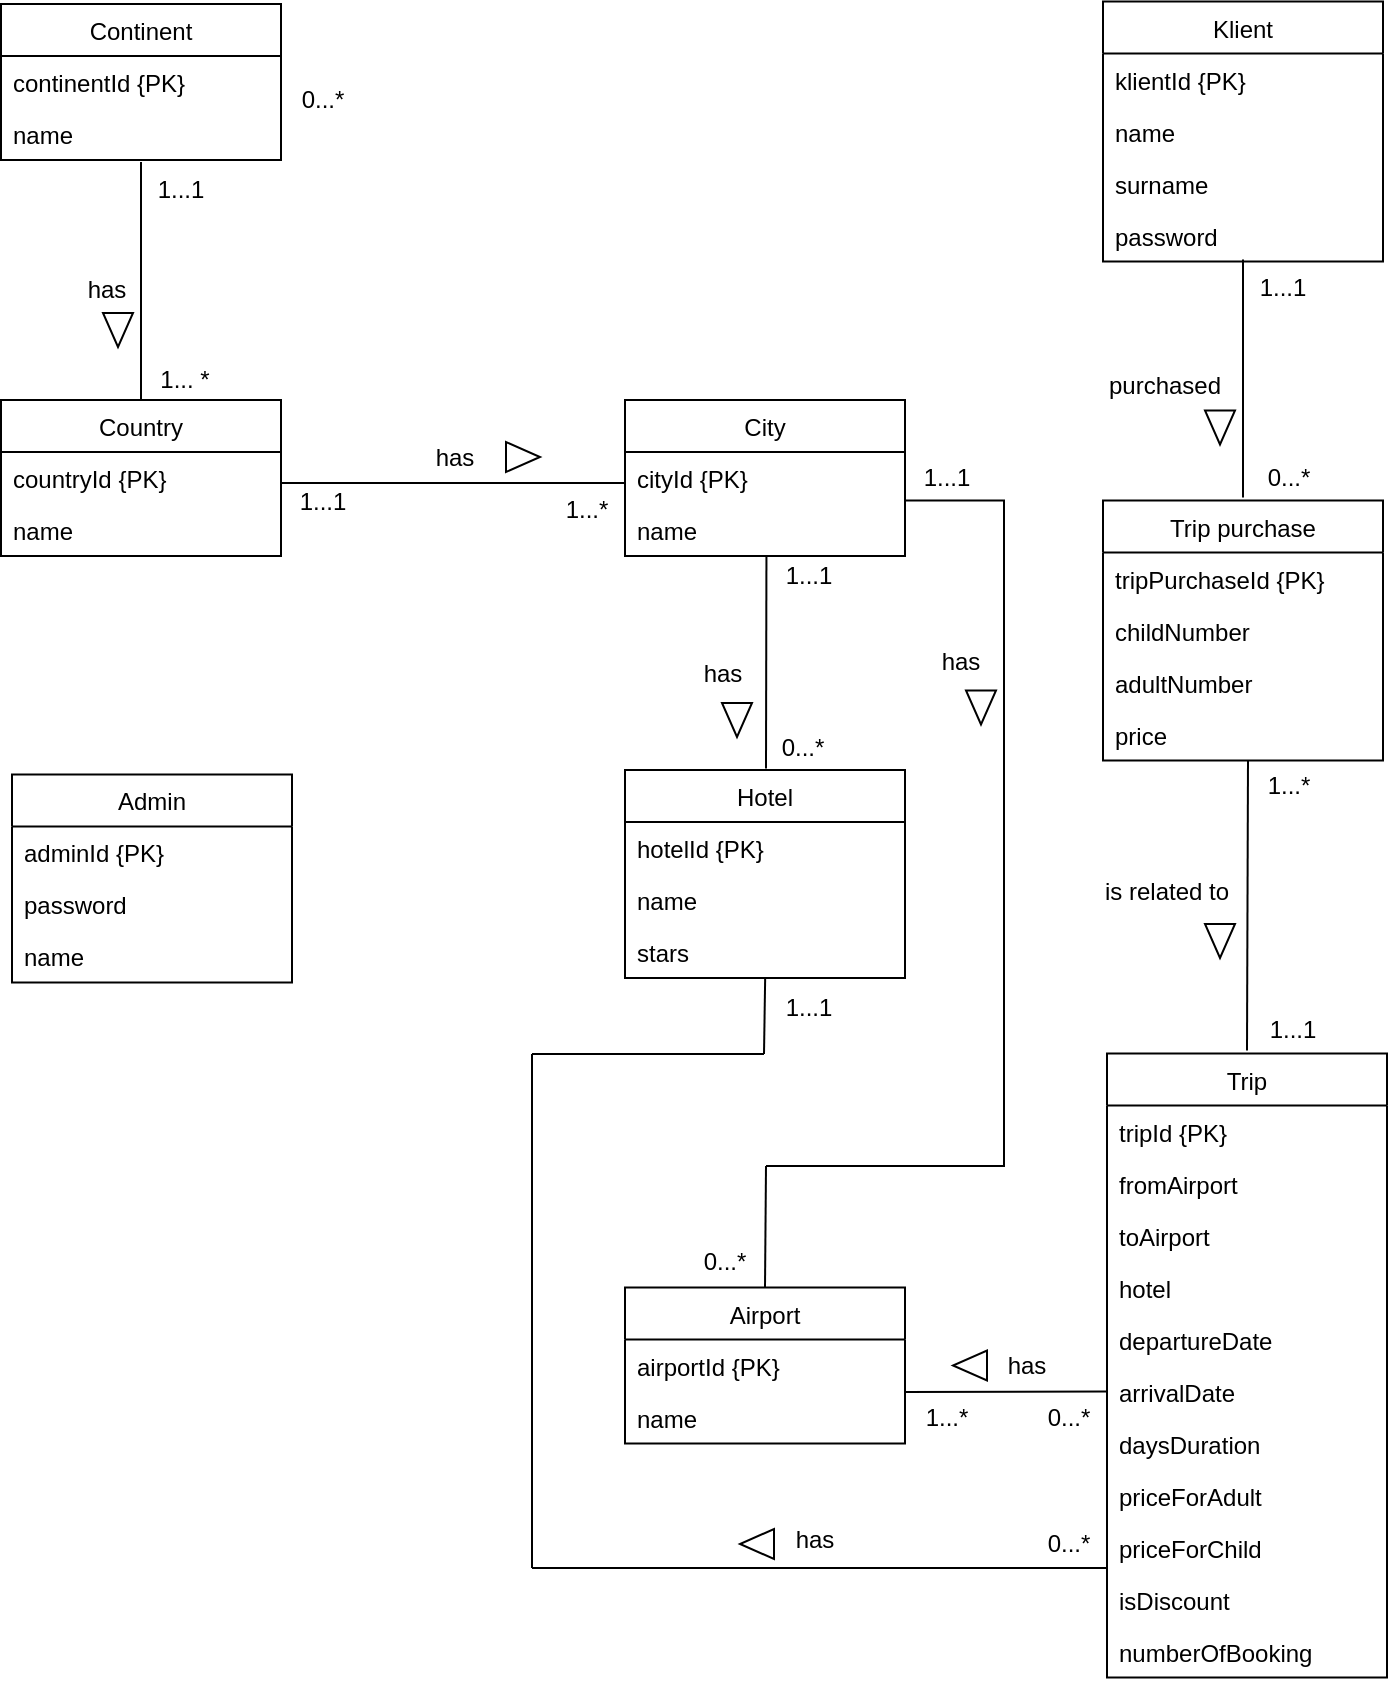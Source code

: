 <mxfile version="20.5.3" type="device"><diagram id="voFzMVgwOlCPSZddXBeR" name="Page-1"><mxGraphModel dx="1422" dy="752" grid="0" gridSize="10" guides="1" tooltips="1" connect="1" arrows="1" fold="1" page="1" pageScale="1" pageWidth="827" pageHeight="1169" math="0" shadow="0"><root><mxCell id="0"/><mxCell id="1" parent="0"/><mxCell id="T1cV6wa7lcxZvdlWrsby-8" value="Continent" style="swimlane;fontStyle=0;childLayout=stackLayout;horizontal=1;startSize=26;fillColor=none;horizontalStack=0;resizeParent=1;resizeParentMax=0;resizeLast=0;collapsible=1;marginBottom=0;" parent="1" vertex="1"><mxGeometry x="58.5" y="112" width="140" height="78" as="geometry"/></mxCell><mxCell id="T1cV6wa7lcxZvdlWrsby-10" value="continentId {PK}" style="text;strokeColor=none;fillColor=none;align=left;verticalAlign=top;spacingLeft=4;spacingRight=4;overflow=hidden;rotatable=0;points=[[0,0.5],[1,0.5]];portConstraint=eastwest;" parent="T1cV6wa7lcxZvdlWrsby-8" vertex="1"><mxGeometry y="26" width="140" height="26" as="geometry"/></mxCell><mxCell id="T1cV6wa7lcxZvdlWrsby-11" value="name" style="text;strokeColor=none;fillColor=none;align=left;verticalAlign=top;spacingLeft=4;spacingRight=4;overflow=hidden;rotatable=0;points=[[0,0.5],[1,0.5]];portConstraint=eastwest;" parent="T1cV6wa7lcxZvdlWrsby-8" vertex="1"><mxGeometry y="52" width="140" height="26" as="geometry"/></mxCell><mxCell id="T1cV6wa7lcxZvdlWrsby-15" value="Klient" style="swimlane;fontStyle=0;childLayout=stackLayout;horizontal=1;startSize=26;fillColor=none;horizontalStack=0;resizeParent=1;resizeParentMax=0;resizeLast=0;collapsible=1;marginBottom=0;" parent="1" vertex="1"><mxGeometry x="609.5" y="110.76" width="140" height="130" as="geometry"/></mxCell><mxCell id="T1cV6wa7lcxZvdlWrsby-16" value="klientId {PK}" style="text;strokeColor=none;fillColor=none;align=left;verticalAlign=top;spacingLeft=4;spacingRight=4;overflow=hidden;rotatable=0;points=[[0,0.5],[1,0.5]];portConstraint=eastwest;" parent="T1cV6wa7lcxZvdlWrsby-15" vertex="1"><mxGeometry y="26" width="140" height="26" as="geometry"/></mxCell><mxCell id="T1cV6wa7lcxZvdlWrsby-17" value="name" style="text;strokeColor=none;fillColor=none;align=left;verticalAlign=top;spacingLeft=4;spacingRight=4;overflow=hidden;rotatable=0;points=[[0,0.5],[1,0.5]];portConstraint=eastwest;" parent="T1cV6wa7lcxZvdlWrsby-15" vertex="1"><mxGeometry y="52" width="140" height="26" as="geometry"/></mxCell><mxCell id="T1cV6wa7lcxZvdlWrsby-18" value="surname" style="text;strokeColor=none;fillColor=none;align=left;verticalAlign=top;spacingLeft=4;spacingRight=4;overflow=hidden;rotatable=0;points=[[0,0.5],[1,0.5]];portConstraint=eastwest;" parent="T1cV6wa7lcxZvdlWrsby-15" vertex="1"><mxGeometry y="78" width="140" height="26" as="geometry"/></mxCell><mxCell id="dFoveFlkhWk-UOPTvJZA-17" value="password" style="text;strokeColor=none;fillColor=none;align=left;verticalAlign=top;spacingLeft=4;spacingRight=4;overflow=hidden;rotatable=0;points=[[0,0.5],[1,0.5]];portConstraint=eastwest;" parent="T1cV6wa7lcxZvdlWrsby-15" vertex="1"><mxGeometry y="104" width="140" height="26" as="geometry"/></mxCell><mxCell id="T1cV6wa7lcxZvdlWrsby-28" value="0...*" style="text;html=1;align=center;verticalAlign=middle;resizable=0;points=[];;autosize=1;" parent="1" vertex="1"><mxGeometry x="198.5" y="150" width="40" height="20" as="geometry"/></mxCell><mxCell id="T1cV6wa7lcxZvdlWrsby-30" value="Country" style="swimlane;fontStyle=0;childLayout=stackLayout;horizontal=1;startSize=26;fillColor=none;horizontalStack=0;resizeParent=1;resizeParentMax=0;resizeLast=0;collapsible=1;marginBottom=0;" parent="1" vertex="1"><mxGeometry x="58.5" y="310" width="140" height="78" as="geometry"/></mxCell><mxCell id="T1cV6wa7lcxZvdlWrsby-31" value="countryId {PK}" style="text;strokeColor=none;fillColor=none;align=left;verticalAlign=top;spacingLeft=4;spacingRight=4;overflow=hidden;rotatable=0;points=[[0,0.5],[1,0.5]];portConstraint=eastwest;" parent="T1cV6wa7lcxZvdlWrsby-30" vertex="1"><mxGeometry y="26" width="140" height="26" as="geometry"/></mxCell><mxCell id="T1cV6wa7lcxZvdlWrsby-32" value="name" style="text;strokeColor=none;fillColor=none;align=left;verticalAlign=top;spacingLeft=4;spacingRight=4;overflow=hidden;rotatable=0;points=[[0,0.5],[1,0.5]];portConstraint=eastwest;" parent="T1cV6wa7lcxZvdlWrsby-30" vertex="1"><mxGeometry y="52" width="140" height="26" as="geometry"/></mxCell><mxCell id="T1cV6wa7lcxZvdlWrsby-34" value="" style="endArrow=none;html=1;rounded=0;entryX=0.5;entryY=0;entryDx=0;entryDy=0;exitX=0.5;exitY=1.038;exitDx=0;exitDy=0;exitPerimeter=0;" parent="1" target="T1cV6wa7lcxZvdlWrsby-30" edge="1"><mxGeometry relative="1" as="geometry"><mxPoint x="128.5" y="190.988" as="sourcePoint"/><mxPoint x="580" y="370" as="targetPoint"/></mxGeometry></mxCell><mxCell id="T1cV6wa7lcxZvdlWrsby-41" value="" style="html=1;shadow=0;dashed=0;align=center;verticalAlign=middle;shape=mxgraph.arrows2.arrow;dy=0.6;dx=40;notch=0;rotation=90;" parent="1" vertex="1"><mxGeometry x="108.5" y="267.5" width="17" height="15" as="geometry"/></mxCell><mxCell id="T1cV6wa7lcxZvdlWrsby-44" value="has" style="text;html=1;align=center;verticalAlign=middle;resizable=0;points=[];;autosize=1;" parent="1" vertex="1"><mxGeometry x="91" y="241.5" width="39" height="26" as="geometry"/></mxCell><mxCell id="T1cV6wa7lcxZvdlWrsby-45" value="1... *" style="text;html=1;align=center;verticalAlign=middle;resizable=0;points=[];;autosize=1;" parent="1" vertex="1"><mxGeometry x="129" y="287" width="42" height="26" as="geometry"/></mxCell><mxCell id="T1cV6wa7lcxZvdlWrsby-46" value="1...1" style="text;html=1;align=center;verticalAlign=middle;resizable=0;points=[];;autosize=1;" parent="1" vertex="1"><mxGeometry x="127" y="192" width="41" height="26" as="geometry"/></mxCell><mxCell id="T1cV6wa7lcxZvdlWrsby-67" value="City" style="swimlane;fontStyle=0;childLayout=stackLayout;horizontal=1;startSize=26;fillColor=none;horizontalStack=0;resizeParent=1;resizeParentMax=0;resizeLast=0;collapsible=1;marginBottom=0;" parent="1" vertex="1"><mxGeometry x="370.5" y="310" width="140" height="78" as="geometry"/></mxCell><mxCell id="T1cV6wa7lcxZvdlWrsby-68" value="cityId {PK}" style="text;strokeColor=none;fillColor=none;align=left;verticalAlign=top;spacingLeft=4;spacingRight=4;overflow=hidden;rotatable=0;points=[[0,0.5],[1,0.5]];portConstraint=eastwest;" parent="T1cV6wa7lcxZvdlWrsby-67" vertex="1"><mxGeometry y="26" width="140" height="26" as="geometry"/></mxCell><mxCell id="T1cV6wa7lcxZvdlWrsby-69" value="name" style="text;strokeColor=none;fillColor=none;align=left;verticalAlign=top;spacingLeft=4;spacingRight=4;overflow=hidden;rotatable=0;points=[[0,0.5],[1,0.5]];portConstraint=eastwest;" parent="T1cV6wa7lcxZvdlWrsby-67" vertex="1"><mxGeometry y="52" width="140" height="26" as="geometry"/></mxCell><mxCell id="T1cV6wa7lcxZvdlWrsby-71" value="" style="endArrow=none;html=1;rounded=0;entryX=0;entryY=0.5;entryDx=0;entryDy=0;exitX=1;exitY=0.5;exitDx=0;exitDy=0;" parent="1" edge="1"><mxGeometry relative="1" as="geometry"><mxPoint x="198.5" y="351.5" as="sourcePoint"/><mxPoint x="370.5" y="351.5" as="targetPoint"/></mxGeometry></mxCell><mxCell id="T1cV6wa7lcxZvdlWrsby-72" value="has" style="text;html=1;align=center;verticalAlign=middle;resizable=0;points=[];;autosize=1;" parent="1" vertex="1"><mxGeometry x="265" y="325.5" width="39" height="26" as="geometry"/></mxCell><mxCell id="T1cV6wa7lcxZvdlWrsby-73" value="1...1" style="text;html=1;align=center;verticalAlign=middle;resizable=0;points=[];;autosize=1;" parent="1" vertex="1"><mxGeometry x="198.5" y="348" width="41" height="26" as="geometry"/></mxCell><mxCell id="T1cV6wa7lcxZvdlWrsby-75" value="1...*" style="text;html=1;align=center;verticalAlign=middle;resizable=0;points=[];;autosize=1;" parent="1" vertex="1"><mxGeometry x="331" y="351.5" width="39" height="26" as="geometry"/></mxCell><mxCell id="T1cV6wa7lcxZvdlWrsby-78" value="Hotel" style="swimlane;fontStyle=0;childLayout=stackLayout;horizontal=1;startSize=26;fillColor=none;horizontalStack=0;resizeParent=1;resizeParentMax=0;resizeLast=0;collapsible=1;marginBottom=0;" parent="1" vertex="1"><mxGeometry x="370.5" y="495" width="140" height="104" as="geometry"/></mxCell><mxCell id="T1cV6wa7lcxZvdlWrsby-79" value="hotelId {PK}" style="text;strokeColor=none;fillColor=none;align=left;verticalAlign=top;spacingLeft=4;spacingRight=4;overflow=hidden;rotatable=0;points=[[0,0.5],[1,0.5]];portConstraint=eastwest;" parent="T1cV6wa7lcxZvdlWrsby-78" vertex="1"><mxGeometry y="26" width="140" height="26" as="geometry"/></mxCell><mxCell id="T1cV6wa7lcxZvdlWrsby-80" value="name" style="text;strokeColor=none;fillColor=none;align=left;verticalAlign=top;spacingLeft=4;spacingRight=4;overflow=hidden;rotatable=0;points=[[0,0.5],[1,0.5]];portConstraint=eastwest;" parent="T1cV6wa7lcxZvdlWrsby-78" vertex="1"><mxGeometry y="52" width="140" height="26" as="geometry"/></mxCell><mxCell id="T1cV6wa7lcxZvdlWrsby-81" value="stars" style="text;strokeColor=none;fillColor=none;align=left;verticalAlign=top;spacingLeft=4;spacingRight=4;overflow=hidden;rotatable=0;points=[[0,0.5],[1,0.5]];portConstraint=eastwest;" parent="T1cV6wa7lcxZvdlWrsby-78" vertex="1"><mxGeometry y="78" width="140" height="26" as="geometry"/></mxCell><mxCell id="T1cV6wa7lcxZvdlWrsby-83" value="" style="endArrow=none;html=1;rounded=0;entryX=0.5;entryY=0;entryDx=0;entryDy=0;exitX=0.498;exitY=0.992;exitDx=0;exitDy=0;exitPerimeter=0;" parent="1" edge="1"><mxGeometry relative="1" as="geometry"><mxPoint x="441.22" y="388.002" as="sourcePoint"/><mxPoint x="441" y="494.21" as="targetPoint"/></mxGeometry></mxCell><mxCell id="T1cV6wa7lcxZvdlWrsby-84" value="has" style="text;html=1;align=center;verticalAlign=middle;resizable=0;points=[];;autosize=1;" parent="1" vertex="1"><mxGeometry x="399" y="433.71" width="39" height="26" as="geometry"/></mxCell><mxCell id="T1cV6wa7lcxZvdlWrsby-88" value="1...1" style="text;html=1;align=center;verticalAlign=middle;resizable=0;points=[];;autosize=1;" parent="1" vertex="1"><mxGeometry x="441.5" y="385.21" width="41" height="26" as="geometry"/></mxCell><mxCell id="T1cV6wa7lcxZvdlWrsby-89" value="0...*" style="text;html=1;align=center;verticalAlign=middle;resizable=0;points=[];;autosize=1;" parent="1" vertex="1"><mxGeometry x="439" y="471.21" width="39" height="26" as="geometry"/></mxCell><mxCell id="T1cV6wa7lcxZvdlWrsby-131" value="Airport" style="swimlane;fontStyle=0;childLayout=stackLayout;horizontal=1;startSize=26;fillColor=none;horizontalStack=0;resizeParent=1;resizeParentMax=0;resizeLast=0;collapsible=1;marginBottom=0;" parent="1" vertex="1"><mxGeometry x="370.5" y="753.75" width="140" height="78" as="geometry"/></mxCell><mxCell id="T1cV6wa7lcxZvdlWrsby-132" value="airportId {PK}" style="text;strokeColor=none;fillColor=none;align=left;verticalAlign=top;spacingLeft=4;spacingRight=4;overflow=hidden;rotatable=0;points=[[0,0.5],[1,0.5]];portConstraint=eastwest;" parent="T1cV6wa7lcxZvdlWrsby-131" vertex="1"><mxGeometry y="26" width="140" height="26" as="geometry"/></mxCell><mxCell id="T1cV6wa7lcxZvdlWrsby-133" value="name" style="text;strokeColor=none;fillColor=none;align=left;verticalAlign=top;spacingLeft=4;spacingRight=4;overflow=hidden;rotatable=0;points=[[0,0.5],[1,0.5]];portConstraint=eastwest;" parent="T1cV6wa7lcxZvdlWrsby-131" vertex="1"><mxGeometry y="52" width="140" height="26" as="geometry"/></mxCell><mxCell id="dFoveFlkhWk-UOPTvJZA-4" value="" style="html=1;shadow=0;dashed=0;align=center;verticalAlign=middle;shape=mxgraph.arrows2.arrow;dy=0.6;dx=40;notch=0;" parent="1" vertex="1"><mxGeometry x="311" y="331" width="17" height="15" as="geometry"/></mxCell><mxCell id="dFoveFlkhWk-UOPTvJZA-5" value="" style="html=1;shadow=0;dashed=0;align=center;verticalAlign=middle;shape=mxgraph.arrows2.arrow;dy=0.6;dx=40;notch=0;rotation=90;" parent="1" vertex="1"><mxGeometry x="418" y="462.5" width="17" height="15" as="geometry"/></mxCell><mxCell id="dFoveFlkhWk-UOPTvJZA-18" value="" style="endArrow=none;html=1;rounded=0;entryX=0.5;entryY=0;entryDx=0;entryDy=0;exitX=0.5;exitY=1.038;exitDx=0;exitDy=0;exitPerimeter=0;" parent="1" edge="1"><mxGeometry relative="1" as="geometry"><mxPoint x="679.5" y="239.748" as="sourcePoint"/><mxPoint x="679.5" y="358.76" as="targetPoint"/></mxGeometry></mxCell><mxCell id="dFoveFlkhWk-UOPTvJZA-19" value="" style="html=1;shadow=0;dashed=0;align=center;verticalAlign=middle;shape=mxgraph.arrows2.arrow;dy=0.6;dx=40;notch=0;rotation=90;" parent="1" vertex="1"><mxGeometry x="659.5" y="316.26" width="17" height="15" as="geometry"/></mxCell><mxCell id="dFoveFlkhWk-UOPTvJZA-20" value="purchased" style="text;html=1;align=center;verticalAlign=middle;resizable=0;points=[];;autosize=1;" parent="1" vertex="1"><mxGeometry x="601" y="290.26" width="77" height="26" as="geometry"/></mxCell><mxCell id="dFoveFlkhWk-UOPTvJZA-21" value="0...*" style="text;html=1;align=center;verticalAlign=middle;resizable=0;points=[];;autosize=1;" parent="1" vertex="1"><mxGeometry x="682" y="335.76" width="39" height="26" as="geometry"/></mxCell><mxCell id="dFoveFlkhWk-UOPTvJZA-22" value="1...1" style="text;html=1;align=center;verticalAlign=middle;resizable=0;points=[];;autosize=1;" parent="1" vertex="1"><mxGeometry x="678" y="240.76" width="41" height="26" as="geometry"/></mxCell><mxCell id="dFoveFlkhWk-UOPTvJZA-23" value="Trip purchase" style="swimlane;fontStyle=0;childLayout=stackLayout;horizontal=1;startSize=26;fillColor=none;horizontalStack=0;resizeParent=1;resizeParentMax=0;resizeLast=0;collapsible=1;marginBottom=0;" parent="1" vertex="1"><mxGeometry x="609.5" y="360.25" width="140" height="130" as="geometry"/></mxCell><mxCell id="dFoveFlkhWk-UOPTvJZA-24" value="tripPurchaseId {PK}" style="text;strokeColor=none;fillColor=none;align=left;verticalAlign=top;spacingLeft=4;spacingRight=4;overflow=hidden;rotatable=0;points=[[0,0.5],[1,0.5]];portConstraint=eastwest;" parent="dFoveFlkhWk-UOPTvJZA-23" vertex="1"><mxGeometry y="26" width="140" height="26" as="geometry"/></mxCell><mxCell id="dFoveFlkhWk-UOPTvJZA-25" value="childNumber" style="text;strokeColor=none;fillColor=none;align=left;verticalAlign=top;spacingLeft=4;spacingRight=4;overflow=hidden;rotatable=0;points=[[0,0.5],[1,0.5]];portConstraint=eastwest;" parent="dFoveFlkhWk-UOPTvJZA-23" vertex="1"><mxGeometry y="52" width="140" height="26" as="geometry"/></mxCell><mxCell id="dFoveFlkhWk-UOPTvJZA-26" value="adultNumber" style="text;strokeColor=none;fillColor=none;align=left;verticalAlign=top;spacingLeft=4;spacingRight=4;overflow=hidden;rotatable=0;points=[[0,0.5],[1,0.5]];portConstraint=eastwest;" parent="dFoveFlkhWk-UOPTvJZA-23" vertex="1"><mxGeometry y="78" width="140" height="26" as="geometry"/></mxCell><mxCell id="dFoveFlkhWk-UOPTvJZA-28" value="price" style="text;strokeColor=none;fillColor=none;align=left;verticalAlign=top;spacingLeft=4;spacingRight=4;overflow=hidden;rotatable=0;points=[[0,0.5],[1,0.5]];portConstraint=eastwest;" parent="dFoveFlkhWk-UOPTvJZA-23" vertex="1"><mxGeometry y="104" width="140" height="26" as="geometry"/></mxCell><mxCell id="dFoveFlkhWk-UOPTvJZA-29" value="" style="endArrow=none;html=1;rounded=0;entryX=0.5;entryY=0;entryDx=0;entryDy=0;" parent="1" edge="1"><mxGeometry relative="1" as="geometry"><mxPoint x="682" y="490" as="sourcePoint"/><mxPoint x="681.5" y="635.26" as="targetPoint"/></mxGeometry></mxCell><mxCell id="dFoveFlkhWk-UOPTvJZA-30" value="" style="html=1;shadow=0;dashed=0;align=center;verticalAlign=middle;shape=mxgraph.arrows2.arrow;dy=0.6;dx=40;notch=0;rotation=90;" parent="1" vertex="1"><mxGeometry x="659.5" y="573" width="17" height="15" as="geometry"/></mxCell><mxCell id="dFoveFlkhWk-UOPTvJZA-31" value="is related to" style="text;html=1;align=center;verticalAlign=middle;resizable=0;points=[];;autosize=1;" parent="1" vertex="1"><mxGeometry x="600" y="543" width="82" height="26" as="geometry"/></mxCell><mxCell id="dFoveFlkhWk-UOPTvJZA-32" value="1...1" style="text;html=1;align=center;verticalAlign=middle;resizable=0;points=[];;autosize=1;" parent="1" vertex="1"><mxGeometry x="683" y="612.26" width="41" height="26" as="geometry"/></mxCell><mxCell id="dFoveFlkhWk-UOPTvJZA-33" value="1...*" style="text;html=1;align=center;verticalAlign=middle;resizable=0;points=[];;autosize=1;" parent="1" vertex="1"><mxGeometry x="682" y="490.25" width="39" height="26" as="geometry"/></mxCell><mxCell id="dFoveFlkhWk-UOPTvJZA-34" value="Trip" style="swimlane;fontStyle=0;childLayout=stackLayout;horizontal=1;startSize=26;fillColor=none;horizontalStack=0;resizeParent=1;resizeParentMax=0;resizeLast=0;collapsible=1;marginBottom=0;" parent="1" vertex="1"><mxGeometry x="611.5" y="636.75" width="140" height="312" as="geometry"/></mxCell><mxCell id="dFoveFlkhWk-UOPTvJZA-35" value="tripId {PK}" style="text;strokeColor=none;fillColor=none;align=left;verticalAlign=top;spacingLeft=4;spacingRight=4;overflow=hidden;rotatable=0;points=[[0,0.5],[1,0.5]];portConstraint=eastwest;" parent="dFoveFlkhWk-UOPTvJZA-34" vertex="1"><mxGeometry y="26" width="140" height="26" as="geometry"/></mxCell><mxCell id="dFoveFlkhWk-UOPTvJZA-36" value="fromAirport" style="text;strokeColor=none;fillColor=none;align=left;verticalAlign=top;spacingLeft=4;spacingRight=4;overflow=hidden;rotatable=0;points=[[0,0.5],[1,0.5]];portConstraint=eastwest;" parent="dFoveFlkhWk-UOPTvJZA-34" vertex="1"><mxGeometry y="52" width="140" height="26" as="geometry"/></mxCell><mxCell id="dFoveFlkhWk-UOPTvJZA-37" value="toAirport" style="text;strokeColor=none;fillColor=none;align=left;verticalAlign=top;spacingLeft=4;spacingRight=4;overflow=hidden;rotatable=0;points=[[0,0.5],[1,0.5]];portConstraint=eastwest;" parent="dFoveFlkhWk-UOPTvJZA-34" vertex="1"><mxGeometry y="78" width="140" height="26" as="geometry"/></mxCell><mxCell id="dFoveFlkhWk-UOPTvJZA-38" value="hotel" style="text;strokeColor=none;fillColor=none;align=left;verticalAlign=top;spacingLeft=4;spacingRight=4;overflow=hidden;rotatable=0;points=[[0,0.5],[1,0.5]];portConstraint=eastwest;" parent="dFoveFlkhWk-UOPTvJZA-34" vertex="1"><mxGeometry y="104" width="140" height="26" as="geometry"/></mxCell><mxCell id="dFoveFlkhWk-UOPTvJZA-39" value="departureDate" style="text;strokeColor=none;fillColor=none;align=left;verticalAlign=top;spacingLeft=4;spacingRight=4;overflow=hidden;rotatable=0;points=[[0,0.5],[1,0.5]];portConstraint=eastwest;" parent="dFoveFlkhWk-UOPTvJZA-34" vertex="1"><mxGeometry y="130" width="140" height="26" as="geometry"/></mxCell><mxCell id="dFoveFlkhWk-UOPTvJZA-40" value="arrivalDate" style="text;strokeColor=none;fillColor=none;align=left;verticalAlign=top;spacingLeft=4;spacingRight=4;overflow=hidden;rotatable=0;points=[[0,0.5],[1,0.5]];portConstraint=eastwest;" parent="dFoveFlkhWk-UOPTvJZA-34" vertex="1"><mxGeometry y="156" width="140" height="26" as="geometry"/></mxCell><mxCell id="dFoveFlkhWk-UOPTvJZA-41" value="daysDuration" style="text;strokeColor=none;fillColor=none;align=left;verticalAlign=top;spacingLeft=4;spacingRight=4;overflow=hidden;rotatable=0;points=[[0,0.5],[1,0.5]];portConstraint=eastwest;" parent="dFoveFlkhWk-UOPTvJZA-34" vertex="1"><mxGeometry y="182" width="140" height="26" as="geometry"/></mxCell><mxCell id="dFoveFlkhWk-UOPTvJZA-42" value="priceForAdult" style="text;strokeColor=none;fillColor=none;align=left;verticalAlign=top;spacingLeft=4;spacingRight=4;overflow=hidden;rotatable=0;points=[[0,0.5],[1,0.5]];portConstraint=eastwest;" parent="dFoveFlkhWk-UOPTvJZA-34" vertex="1"><mxGeometry y="208" width="140" height="26" as="geometry"/></mxCell><mxCell id="dFoveFlkhWk-UOPTvJZA-43" value="priceForChild" style="text;strokeColor=none;fillColor=none;align=left;verticalAlign=top;spacingLeft=4;spacingRight=4;overflow=hidden;rotatable=0;points=[[0,0.5],[1,0.5]];portConstraint=eastwest;" parent="dFoveFlkhWk-UOPTvJZA-34" vertex="1"><mxGeometry y="234" width="140" height="26" as="geometry"/></mxCell><mxCell id="dFoveFlkhWk-UOPTvJZA-44" value="isDiscount" style="text;strokeColor=none;fillColor=none;align=left;verticalAlign=top;spacingLeft=4;spacingRight=4;overflow=hidden;rotatable=0;points=[[0,0.5],[1,0.5]];portConstraint=eastwest;" parent="dFoveFlkhWk-UOPTvJZA-34" vertex="1"><mxGeometry y="260" width="140" height="26" as="geometry"/></mxCell><mxCell id="dFoveFlkhWk-UOPTvJZA-45" value="numberOfBooking" style="text;strokeColor=none;fillColor=none;align=left;verticalAlign=top;spacingLeft=4;spacingRight=4;overflow=hidden;rotatable=0;points=[[0,0.5],[1,0.5]];portConstraint=eastwest;" parent="dFoveFlkhWk-UOPTvJZA-34" vertex="1"><mxGeometry y="286" width="140" height="26" as="geometry"/></mxCell><mxCell id="dFoveFlkhWk-UOPTvJZA-49" value="" style="endArrow=none;html=1;rounded=0;exitX=1;exitY=0.5;exitDx=0;exitDy=0;" parent="1" edge="1"><mxGeometry relative="1" as="geometry"><mxPoint x="510.5" y="360.25" as="sourcePoint"/><mxPoint x="560.5" y="360.25" as="targetPoint"/></mxGeometry></mxCell><mxCell id="dFoveFlkhWk-UOPTvJZA-51" value="" style="endArrow=none;html=1;rounded=0;" parent="1" edge="1"><mxGeometry width="50" height="50" relative="1" as="geometry"><mxPoint x="560" y="693" as="sourcePoint"/><mxPoint x="560" y="360" as="targetPoint"/></mxGeometry></mxCell><mxCell id="dFoveFlkhWk-UOPTvJZA-52" value="" style="endArrow=none;html=1;rounded=0;" parent="1" edge="1"><mxGeometry relative="1" as="geometry"><mxPoint x="441" y="693" as="sourcePoint"/><mxPoint x="560.5" y="693" as="targetPoint"/></mxGeometry></mxCell><mxCell id="dFoveFlkhWk-UOPTvJZA-53" value="" style="html=1;shadow=0;dashed=0;align=center;verticalAlign=middle;shape=mxgraph.arrows2.arrow;dy=0.6;dx=40;notch=0;rotation=90;" parent="1" vertex="1"><mxGeometry x="540" y="456.21" width="17" height="15" as="geometry"/></mxCell><mxCell id="dFoveFlkhWk-UOPTvJZA-54" value="has" style="text;html=1;align=center;verticalAlign=middle;resizable=0;points=[];;autosize=1;" parent="1" vertex="1"><mxGeometry x="518" y="428" width="39" height="26" as="geometry"/></mxCell><mxCell id="dFoveFlkhWk-UOPTvJZA-55" value="1...1" style="text;html=1;align=center;verticalAlign=middle;resizable=0;points=[];;autosize=1;" parent="1" vertex="1"><mxGeometry x="510.5" y="336" width="41" height="26" as="geometry"/></mxCell><mxCell id="dFoveFlkhWk-UOPTvJZA-56" value="0...*" style="text;html=1;align=center;verticalAlign=middle;resizable=0;points=[];;autosize=1;" parent="1" vertex="1"><mxGeometry x="400" y="727.75" width="39" height="26" as="geometry"/></mxCell><mxCell id="dFoveFlkhWk-UOPTvJZA-57" value="" style="endArrow=none;html=1;rounded=0;entryX=0.5;entryY=0;entryDx=0;entryDy=0;" parent="1" target="T1cV6wa7lcxZvdlWrsby-131" edge="1"><mxGeometry relative="1" as="geometry"><mxPoint x="441" y="693" as="sourcePoint"/><mxPoint x="428" y="732" as="targetPoint"/></mxGeometry></mxCell><mxCell id="dFoveFlkhWk-UOPTvJZA-58" value="" style="endArrow=none;html=1;rounded=0;" parent="1" edge="1"><mxGeometry relative="1" as="geometry"><mxPoint x="440.58" y="599" as="sourcePoint"/><mxPoint x="440" y="637" as="targetPoint"/></mxGeometry></mxCell><mxCell id="dFoveFlkhWk-UOPTvJZA-59" value="" style="endArrow=none;html=1;rounded=0;" parent="1" edge="1"><mxGeometry relative="1" as="geometry"><mxPoint x="324" y="637" as="sourcePoint"/><mxPoint x="440" y="637" as="targetPoint"/></mxGeometry></mxCell><mxCell id="dFoveFlkhWk-UOPTvJZA-60" value="" style="endArrow=none;html=1;rounded=0;" parent="1" edge="1"><mxGeometry width="50" height="50" relative="1" as="geometry"><mxPoint x="324" y="894" as="sourcePoint"/><mxPoint x="324" y="637" as="targetPoint"/></mxGeometry></mxCell><mxCell id="dFoveFlkhWk-UOPTvJZA-61" value="" style="endArrow=none;html=1;rounded=0;" parent="1" edge="1"><mxGeometry relative="1" as="geometry"><mxPoint x="324" y="894" as="sourcePoint"/><mxPoint x="611" y="894" as="targetPoint"/></mxGeometry></mxCell><mxCell id="dFoveFlkhWk-UOPTvJZA-62" value="" style="endArrow=none;html=1;rounded=0;entryX=0;entryY=0.5;entryDx=0;entryDy=0;" parent="1" target="dFoveFlkhWk-UOPTvJZA-40" edge="1"><mxGeometry relative="1" as="geometry"><mxPoint x="510.5" y="806" as="sourcePoint"/><mxPoint x="630" y="806" as="targetPoint"/></mxGeometry></mxCell><mxCell id="dFoveFlkhWk-UOPTvJZA-63" value="1...1" style="text;html=1;align=center;verticalAlign=middle;resizable=0;points=[];;autosize=1;" parent="1" vertex="1"><mxGeometry x="441.5" y="601" width="41" height="26" as="geometry"/></mxCell><mxCell id="dFoveFlkhWk-UOPTvJZA-64" value="0...*" style="text;html=1;align=center;verticalAlign=middle;resizable=0;points=[];;autosize=1;" parent="1" vertex="1"><mxGeometry x="572.5" y="869" width="39" height="26" as="geometry"/></mxCell><mxCell id="dFoveFlkhWk-UOPTvJZA-65" value="0...*" style="text;html=1;align=center;verticalAlign=middle;resizable=0;points=[];;autosize=1;" parent="1" vertex="1"><mxGeometry x="572.5" y="805.75" width="39" height="26" as="geometry"/></mxCell><mxCell id="dFoveFlkhWk-UOPTvJZA-66" value="1...*" style="text;html=1;align=center;verticalAlign=middle;resizable=0;points=[];;autosize=1;" parent="1" vertex="1"><mxGeometry x="511.5" y="805.75" width="39" height="26" as="geometry"/></mxCell><mxCell id="dFoveFlkhWk-UOPTvJZA-67" value="" style="html=1;shadow=0;dashed=0;align=center;verticalAlign=middle;shape=mxgraph.arrows2.arrow;dy=0.6;dx=40;notch=0;rotation=-180;" parent="1" vertex="1"><mxGeometry x="534.5" y="785.25" width="17" height="15" as="geometry"/></mxCell><mxCell id="dFoveFlkhWk-UOPTvJZA-68" value="has" style="text;html=1;align=center;verticalAlign=middle;resizable=0;points=[];;autosize=1;" parent="1" vertex="1"><mxGeometry x="551.5" y="779.75" width="39" height="26" as="geometry"/></mxCell><mxCell id="dFoveFlkhWk-UOPTvJZA-69" value="" style="html=1;shadow=0;dashed=0;align=center;verticalAlign=middle;shape=mxgraph.arrows2.arrow;dy=0.6;dx=40;notch=0;rotation=-180;" parent="1" vertex="1"><mxGeometry x="428" y="874.5" width="17" height="15" as="geometry"/></mxCell><mxCell id="dFoveFlkhWk-UOPTvJZA-70" value="has" style="text;html=1;align=center;verticalAlign=middle;resizable=0;points=[];;autosize=1;" parent="1" vertex="1"><mxGeometry x="445" y="867" width="39" height="26" as="geometry"/></mxCell><mxCell id="wSWdRXtbck5nwUmhuVE_-1" value="Admin" style="swimlane;fontStyle=0;childLayout=stackLayout;horizontal=1;startSize=26;fillColor=none;horizontalStack=0;resizeParent=1;resizeParentMax=0;resizeLast=0;collapsible=1;marginBottom=0;" vertex="1" parent="1"><mxGeometry x="64" y="497.21" width="140" height="104" as="geometry"/></mxCell><mxCell id="wSWdRXtbck5nwUmhuVE_-2" value="adminId {PK}" style="text;strokeColor=none;fillColor=none;align=left;verticalAlign=top;spacingLeft=4;spacingRight=4;overflow=hidden;rotatable=0;points=[[0,0.5],[1,0.5]];portConstraint=eastwest;" vertex="1" parent="wSWdRXtbck5nwUmhuVE_-1"><mxGeometry y="26" width="140" height="26" as="geometry"/></mxCell><mxCell id="wSWdRXtbck5nwUmhuVE_-3" value="password" style="text;strokeColor=none;fillColor=none;align=left;verticalAlign=top;spacingLeft=4;spacingRight=4;overflow=hidden;rotatable=0;points=[[0,0.5],[1,0.5]];portConstraint=eastwest;" vertex="1" parent="wSWdRXtbck5nwUmhuVE_-1"><mxGeometry y="52" width="140" height="26" as="geometry"/></mxCell><mxCell id="wSWdRXtbck5nwUmhuVE_-4" value="name" style="text;strokeColor=none;fillColor=none;align=left;verticalAlign=top;spacingLeft=4;spacingRight=4;overflow=hidden;rotatable=0;points=[[0,0.5],[1,0.5]];portConstraint=eastwest;" vertex="1" parent="wSWdRXtbck5nwUmhuVE_-1"><mxGeometry y="78" width="140" height="26" as="geometry"/></mxCell></root></mxGraphModel></diagram></mxfile>